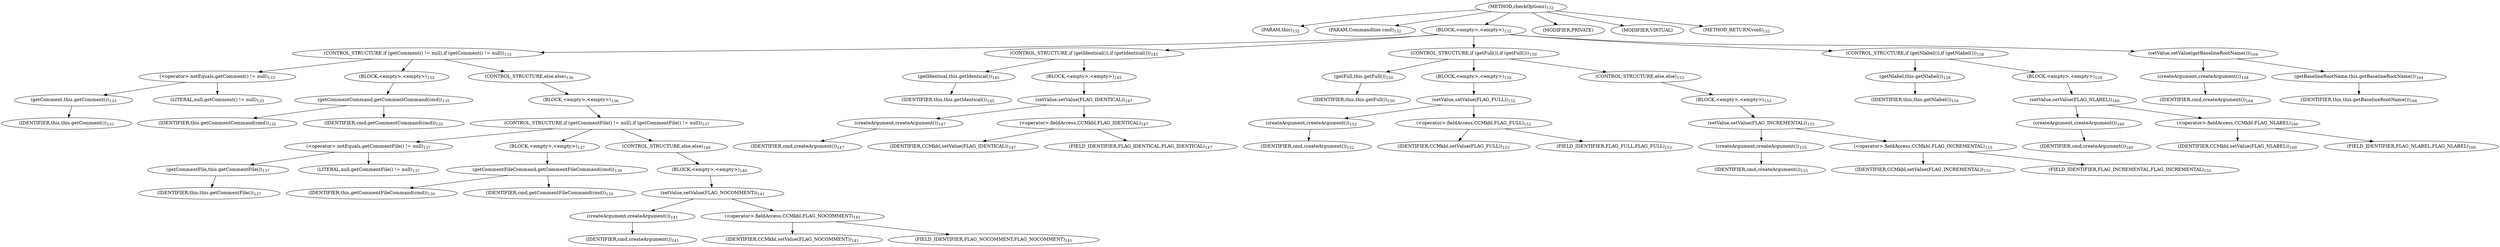 digraph "checkOptions" {  
"142" [label = <(METHOD,checkOptions)<SUB>132</SUB>> ]
"18" [label = <(PARAM,this)<SUB>132</SUB>> ]
"143" [label = <(PARAM,Commandline cmd)<SUB>132</SUB>> ]
"144" [label = <(BLOCK,&lt;empty&gt;,&lt;empty&gt;)<SUB>132</SUB>> ]
"145" [label = <(CONTROL_STRUCTURE,if (getComment() != null),if (getComment() != null))<SUB>133</SUB>> ]
"146" [label = <(&lt;operator&gt;.notEquals,getComment() != null)<SUB>133</SUB>> ]
"147" [label = <(getComment,this.getComment())<SUB>133</SUB>> ]
"17" [label = <(IDENTIFIER,this,this.getComment())<SUB>133</SUB>> ]
"148" [label = <(LITERAL,null,getComment() != null)<SUB>133</SUB>> ]
"149" [label = <(BLOCK,&lt;empty&gt;,&lt;empty&gt;)<SUB>133</SUB>> ]
"150" [label = <(getCommentCommand,getCommentCommand(cmd))<SUB>135</SUB>> ]
"19" [label = <(IDENTIFIER,this,getCommentCommand(cmd))<SUB>135</SUB>> ]
"151" [label = <(IDENTIFIER,cmd,getCommentCommand(cmd))<SUB>135</SUB>> ]
"152" [label = <(CONTROL_STRUCTURE,else,else)<SUB>136</SUB>> ]
"153" [label = <(BLOCK,&lt;empty&gt;,&lt;empty&gt;)<SUB>136</SUB>> ]
"154" [label = <(CONTROL_STRUCTURE,if (getCommentFile() != null),if (getCommentFile() != null))<SUB>137</SUB>> ]
"155" [label = <(&lt;operator&gt;.notEquals,getCommentFile() != null)<SUB>137</SUB>> ]
"156" [label = <(getCommentFile,this.getCommentFile())<SUB>137</SUB>> ]
"20" [label = <(IDENTIFIER,this,this.getCommentFile())<SUB>137</SUB>> ]
"157" [label = <(LITERAL,null,getCommentFile() != null)<SUB>137</SUB>> ]
"158" [label = <(BLOCK,&lt;empty&gt;,&lt;empty&gt;)<SUB>137</SUB>> ]
"159" [label = <(getCommentFileCommand,getCommentFileCommand(cmd))<SUB>139</SUB>> ]
"21" [label = <(IDENTIFIER,this,getCommentFileCommand(cmd))<SUB>139</SUB>> ]
"160" [label = <(IDENTIFIER,cmd,getCommentFileCommand(cmd))<SUB>139</SUB>> ]
"161" [label = <(CONTROL_STRUCTURE,else,else)<SUB>140</SUB>> ]
"162" [label = <(BLOCK,&lt;empty&gt;,&lt;empty&gt;)<SUB>140</SUB>> ]
"163" [label = <(setValue,setValue(FLAG_NOCOMMENT))<SUB>141</SUB>> ]
"164" [label = <(createArgument,createArgument())<SUB>141</SUB>> ]
"165" [label = <(IDENTIFIER,cmd,createArgument())<SUB>141</SUB>> ]
"166" [label = <(&lt;operator&gt;.fieldAccess,CCMkbl.FLAG_NOCOMMENT)<SUB>141</SUB>> ]
"167" [label = <(IDENTIFIER,CCMkbl,setValue(FLAG_NOCOMMENT))<SUB>141</SUB>> ]
"168" [label = <(FIELD_IDENTIFIER,FLAG_NOCOMMENT,FLAG_NOCOMMENT)<SUB>141</SUB>> ]
"169" [label = <(CONTROL_STRUCTURE,if (getIdentical()),if (getIdentical()))<SUB>145</SUB>> ]
"170" [label = <(getIdentical,this.getIdentical())<SUB>145</SUB>> ]
"22" [label = <(IDENTIFIER,this,this.getIdentical())<SUB>145</SUB>> ]
"171" [label = <(BLOCK,&lt;empty&gt;,&lt;empty&gt;)<SUB>145</SUB>> ]
"172" [label = <(setValue,setValue(FLAG_IDENTICAL))<SUB>147</SUB>> ]
"173" [label = <(createArgument,createArgument())<SUB>147</SUB>> ]
"174" [label = <(IDENTIFIER,cmd,createArgument())<SUB>147</SUB>> ]
"175" [label = <(&lt;operator&gt;.fieldAccess,CCMkbl.FLAG_IDENTICAL)<SUB>147</SUB>> ]
"176" [label = <(IDENTIFIER,CCMkbl,setValue(FLAG_IDENTICAL))<SUB>147</SUB>> ]
"177" [label = <(FIELD_IDENTIFIER,FLAG_IDENTICAL,FLAG_IDENTICAL)<SUB>147</SUB>> ]
"178" [label = <(CONTROL_STRUCTURE,if (getFull()),if (getFull()))<SUB>150</SUB>> ]
"179" [label = <(getFull,this.getFull())<SUB>150</SUB>> ]
"23" [label = <(IDENTIFIER,this,this.getFull())<SUB>150</SUB>> ]
"180" [label = <(BLOCK,&lt;empty&gt;,&lt;empty&gt;)<SUB>150</SUB>> ]
"181" [label = <(setValue,setValue(FLAG_FULL))<SUB>152</SUB>> ]
"182" [label = <(createArgument,createArgument())<SUB>152</SUB>> ]
"183" [label = <(IDENTIFIER,cmd,createArgument())<SUB>152</SUB>> ]
"184" [label = <(&lt;operator&gt;.fieldAccess,CCMkbl.FLAG_FULL)<SUB>152</SUB>> ]
"185" [label = <(IDENTIFIER,CCMkbl,setValue(FLAG_FULL))<SUB>152</SUB>> ]
"186" [label = <(FIELD_IDENTIFIER,FLAG_FULL,FLAG_FULL)<SUB>152</SUB>> ]
"187" [label = <(CONTROL_STRUCTURE,else,else)<SUB>153</SUB>> ]
"188" [label = <(BLOCK,&lt;empty&gt;,&lt;empty&gt;)<SUB>153</SUB>> ]
"189" [label = <(setValue,setValue(FLAG_INCREMENTAL))<SUB>155</SUB>> ]
"190" [label = <(createArgument,createArgument())<SUB>155</SUB>> ]
"191" [label = <(IDENTIFIER,cmd,createArgument())<SUB>155</SUB>> ]
"192" [label = <(&lt;operator&gt;.fieldAccess,CCMkbl.FLAG_INCREMENTAL)<SUB>155</SUB>> ]
"193" [label = <(IDENTIFIER,CCMkbl,setValue(FLAG_INCREMENTAL))<SUB>155</SUB>> ]
"194" [label = <(FIELD_IDENTIFIER,FLAG_INCREMENTAL,FLAG_INCREMENTAL)<SUB>155</SUB>> ]
"195" [label = <(CONTROL_STRUCTURE,if (getNlabel()),if (getNlabel()))<SUB>158</SUB>> ]
"196" [label = <(getNlabel,this.getNlabel())<SUB>158</SUB>> ]
"24" [label = <(IDENTIFIER,this,this.getNlabel())<SUB>158</SUB>> ]
"197" [label = <(BLOCK,&lt;empty&gt;,&lt;empty&gt;)<SUB>158</SUB>> ]
"198" [label = <(setValue,setValue(FLAG_NLABEL))<SUB>160</SUB>> ]
"199" [label = <(createArgument,createArgument())<SUB>160</SUB>> ]
"200" [label = <(IDENTIFIER,cmd,createArgument())<SUB>160</SUB>> ]
"201" [label = <(&lt;operator&gt;.fieldAccess,CCMkbl.FLAG_NLABEL)<SUB>160</SUB>> ]
"202" [label = <(IDENTIFIER,CCMkbl,setValue(FLAG_NLABEL))<SUB>160</SUB>> ]
"203" [label = <(FIELD_IDENTIFIER,FLAG_NLABEL,FLAG_NLABEL)<SUB>160</SUB>> ]
"204" [label = <(setValue,setValue(getBaselineRootName()))<SUB>164</SUB>> ]
"205" [label = <(createArgument,createArgument())<SUB>164</SUB>> ]
"206" [label = <(IDENTIFIER,cmd,createArgument())<SUB>164</SUB>> ]
"207" [label = <(getBaselineRootName,this.getBaselineRootName())<SUB>164</SUB>> ]
"25" [label = <(IDENTIFIER,this,this.getBaselineRootName())<SUB>164</SUB>> ]
"208" [label = <(MODIFIER,PRIVATE)> ]
"209" [label = <(MODIFIER,VIRTUAL)> ]
"210" [label = <(METHOD_RETURN,void)<SUB>132</SUB>> ]
  "142" -> "18" 
  "142" -> "143" 
  "142" -> "144" 
  "142" -> "208" 
  "142" -> "209" 
  "142" -> "210" 
  "144" -> "145" 
  "144" -> "169" 
  "144" -> "178" 
  "144" -> "195" 
  "144" -> "204" 
  "145" -> "146" 
  "145" -> "149" 
  "145" -> "152" 
  "146" -> "147" 
  "146" -> "148" 
  "147" -> "17" 
  "149" -> "150" 
  "150" -> "19" 
  "150" -> "151" 
  "152" -> "153" 
  "153" -> "154" 
  "154" -> "155" 
  "154" -> "158" 
  "154" -> "161" 
  "155" -> "156" 
  "155" -> "157" 
  "156" -> "20" 
  "158" -> "159" 
  "159" -> "21" 
  "159" -> "160" 
  "161" -> "162" 
  "162" -> "163" 
  "163" -> "164" 
  "163" -> "166" 
  "164" -> "165" 
  "166" -> "167" 
  "166" -> "168" 
  "169" -> "170" 
  "169" -> "171" 
  "170" -> "22" 
  "171" -> "172" 
  "172" -> "173" 
  "172" -> "175" 
  "173" -> "174" 
  "175" -> "176" 
  "175" -> "177" 
  "178" -> "179" 
  "178" -> "180" 
  "178" -> "187" 
  "179" -> "23" 
  "180" -> "181" 
  "181" -> "182" 
  "181" -> "184" 
  "182" -> "183" 
  "184" -> "185" 
  "184" -> "186" 
  "187" -> "188" 
  "188" -> "189" 
  "189" -> "190" 
  "189" -> "192" 
  "190" -> "191" 
  "192" -> "193" 
  "192" -> "194" 
  "195" -> "196" 
  "195" -> "197" 
  "196" -> "24" 
  "197" -> "198" 
  "198" -> "199" 
  "198" -> "201" 
  "199" -> "200" 
  "201" -> "202" 
  "201" -> "203" 
  "204" -> "205" 
  "204" -> "207" 
  "205" -> "206" 
  "207" -> "25" 
}
